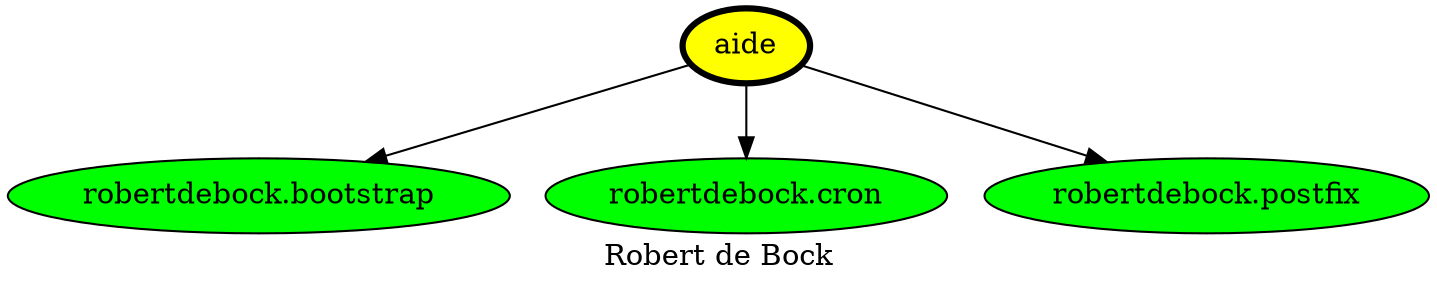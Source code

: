 digraph PhiloDilemma {
  label = "Robert de Bock" ;
  overlap=false
  {
    "aide" [fillcolor=yellow style=filled penwidth=3]
    "robertdebock.bootstrap" [fillcolor=green style=filled]
    "robertdebock.cron" [fillcolor=green style=filled]
    "robertdebock.postfix" [fillcolor=green style=filled]
  }
  "aide" -> "robertdebock.bootstrap"
  "aide" -> "robertdebock.cron"
  "aide" -> "robertdebock.postfix"
}
